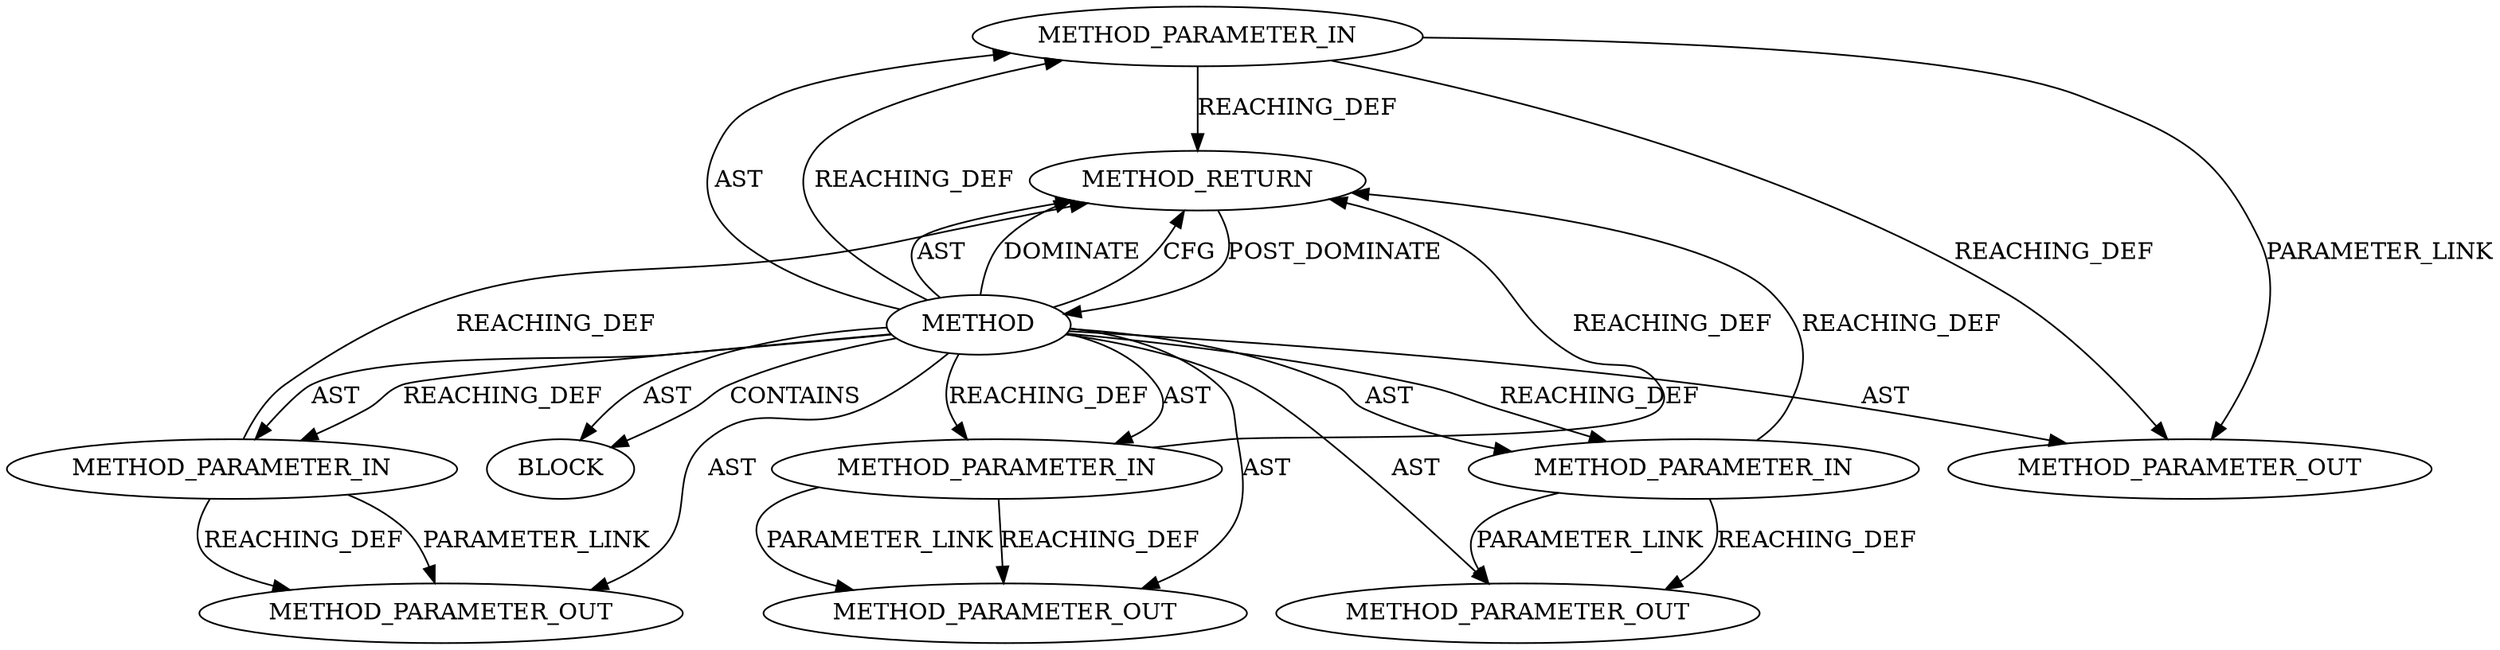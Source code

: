 digraph {
  12067 [label=METHOD_PARAMETER_IN ORDER=4 CODE="p4" IS_VARIADIC=false TYPE_FULL_NAME="ANY" EVALUATION_STRATEGY="BY_VALUE" INDEX=4 NAME="p4"]
  13281 [label=METHOD_PARAMETER_OUT ORDER=1 CODE="p1" IS_VARIADIC=false TYPE_FULL_NAME="ANY" EVALUATION_STRATEGY="BY_VALUE" INDEX=1 NAME="p1"]
  12066 [label=METHOD_PARAMETER_IN ORDER=3 CODE="p3" IS_VARIADIC=false TYPE_FULL_NAME="ANY" EVALUATION_STRATEGY="BY_VALUE" INDEX=3 NAME="p3"]
  12068 [label=BLOCK ORDER=1 ARGUMENT_INDEX=1 CODE="<empty>" TYPE_FULL_NAME="ANY"]
  12069 [label=METHOD_RETURN ORDER=2 CODE="RET" TYPE_FULL_NAME="ANY" EVALUATION_STRATEGY="BY_VALUE"]
  12064 [label=METHOD_PARAMETER_IN ORDER=1 CODE="p1" IS_VARIADIC=false TYPE_FULL_NAME="ANY" EVALUATION_STRATEGY="BY_VALUE" INDEX=1 NAME="p1"]
  13284 [label=METHOD_PARAMETER_OUT ORDER=4 CODE="p4" IS_VARIADIC=false TYPE_FULL_NAME="ANY" EVALUATION_STRATEGY="BY_VALUE" INDEX=4 NAME="p4"]
  13282 [label=METHOD_PARAMETER_OUT ORDER=2 CODE="p2" IS_VARIADIC=false TYPE_FULL_NAME="ANY" EVALUATION_STRATEGY="BY_VALUE" INDEX=2 NAME="p2"]
  13283 [label=METHOD_PARAMETER_OUT ORDER=3 CODE="p3" IS_VARIADIC=false TYPE_FULL_NAME="ANY" EVALUATION_STRATEGY="BY_VALUE" INDEX=3 NAME="p3"]
  12065 [label=METHOD_PARAMETER_IN ORDER=2 CODE="p2" IS_VARIADIC=false TYPE_FULL_NAME="ANY" EVALUATION_STRATEGY="BY_VALUE" INDEX=2 NAME="p2"]
  12063 [label=METHOD AST_PARENT_TYPE="NAMESPACE_BLOCK" AST_PARENT_FULL_NAME="<global>" ORDER=0 CODE="<empty>" FULL_NAME="bvec_set_page" IS_EXTERNAL=true FILENAME="<empty>" SIGNATURE="" NAME="bvec_set_page"]
  12064 -> 12069 [label=REACHING_DEF VARIABLE="p1"]
  12067 -> 12069 [label=REACHING_DEF VARIABLE="p4"]
  12063 -> 12069 [label=AST ]
  12063 -> 12065 [label=REACHING_DEF VARIABLE=""]
  12063 -> 12064 [label=AST ]
  12063 -> 12068 [label=AST ]
  12065 -> 12069 [label=REACHING_DEF VARIABLE="p2"]
  12063 -> 12069 [label=DOMINATE ]
  12067 -> 13284 [label=PARAMETER_LINK ]
  12066 -> 12069 [label=REACHING_DEF VARIABLE="p3"]
  12063 -> 13281 [label=AST ]
  12063 -> 12065 [label=AST ]
  12064 -> 13281 [label=REACHING_DEF VARIABLE="p1"]
  12063 -> 12069 [label=CFG ]
  12066 -> 13283 [label=REACHING_DEF VARIABLE="p3"]
  12063 -> 12066 [label=REACHING_DEF VARIABLE=""]
  12063 -> 12064 [label=REACHING_DEF VARIABLE=""]
  12066 -> 13283 [label=PARAMETER_LINK ]
  12063 -> 13282 [label=AST ]
  12064 -> 13281 [label=PARAMETER_LINK ]
  12063 -> 12068 [label=CONTAINS ]
  12065 -> 13282 [label=REACHING_DEF VARIABLE="p2"]
  12067 -> 13284 [label=REACHING_DEF VARIABLE="p4"]
  12063 -> 13283 [label=AST ]
  12063 -> 13284 [label=AST ]
  12069 -> 12063 [label=POST_DOMINATE ]
  12063 -> 12067 [label=AST ]
  12065 -> 13282 [label=PARAMETER_LINK ]
  12063 -> 12066 [label=AST ]
  12063 -> 12067 [label=REACHING_DEF VARIABLE=""]
}
